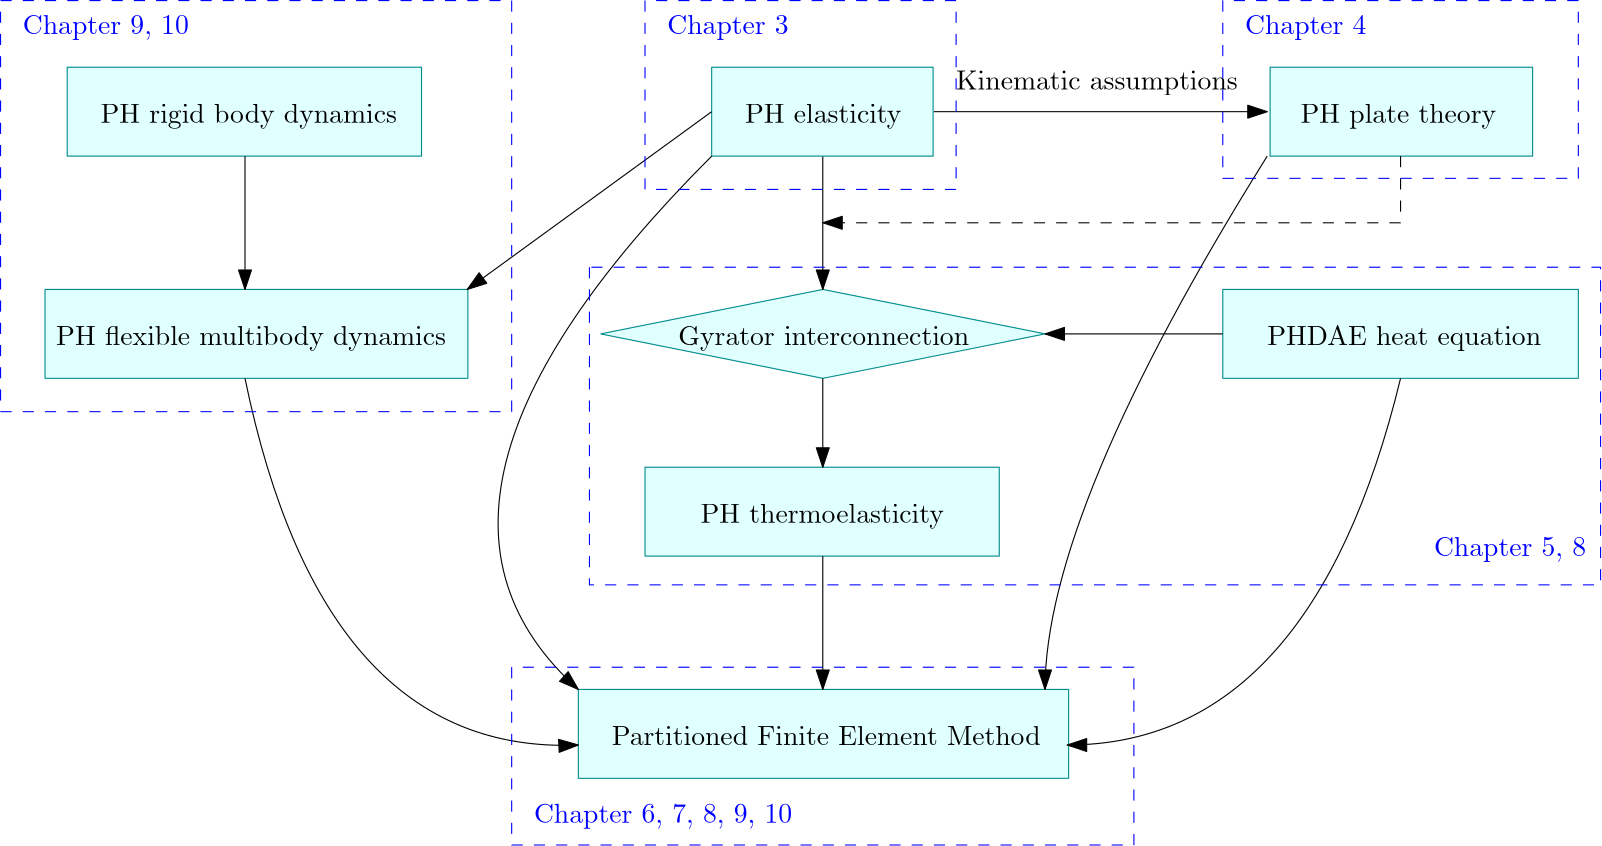 <?xml version="1.0"?>
<!DOCTYPE ipe SYSTEM "ipe.dtd">
<ipe version="70206" creator="Ipe 7.2.9">
<info created="D:20200724180315" modified="D:20200727155535"/>
<ipestyle name="basic">
<symbol name="arrow/arc(spx)">
<path stroke="sym-stroke" fill="sym-stroke" pen="sym-pen">
0 0 m
-1 0.333 l
-1 -0.333 l
h
</path>
</symbol>
<symbol name="arrow/farc(spx)">
<path stroke="sym-stroke" fill="white" pen="sym-pen">
0 0 m
-1 0.333 l
-1 -0.333 l
h
</path>
</symbol>
<symbol name="arrow/ptarc(spx)">
<path stroke="sym-stroke" fill="sym-stroke" pen="sym-pen">
0 0 m
-1 0.333 l
-0.8 0 l
-1 -0.333 l
h
</path>
</symbol>
<symbol name="arrow/fptarc(spx)">
<path stroke="sym-stroke" fill="white" pen="sym-pen">
0 0 m
-1 0.333 l
-0.8 0 l
-1 -0.333 l
h
</path>
</symbol>
<symbol name="mark/circle(sx)" transformations="translations">
<path fill="sym-stroke">
0.6 0 0 0.6 0 0 e
0.4 0 0 0.4 0 0 e
</path>
</symbol>
<symbol name="mark/disk(sx)" transformations="translations">
<path fill="sym-stroke">
0.6 0 0 0.6 0 0 e
</path>
</symbol>
<symbol name="mark/fdisk(sfx)" transformations="translations">
<group>
<path fill="sym-fill">
0.5 0 0 0.5 0 0 e
</path>
<path fill="sym-stroke" fillrule="eofill">
0.6 0 0 0.6 0 0 e
0.4 0 0 0.4 0 0 e
</path>
</group>
</symbol>
<symbol name="mark/box(sx)" transformations="translations">
<path fill="sym-stroke" fillrule="eofill">
-0.6 -0.6 m
0.6 -0.6 l
0.6 0.6 l
-0.6 0.6 l
h
-0.4 -0.4 m
0.4 -0.4 l
0.4 0.4 l
-0.4 0.4 l
h
</path>
</symbol>
<symbol name="mark/square(sx)" transformations="translations">
<path fill="sym-stroke">
-0.6 -0.6 m
0.6 -0.6 l
0.6 0.6 l
-0.6 0.6 l
h
</path>
</symbol>
<symbol name="mark/fsquare(sfx)" transformations="translations">
<group>
<path fill="sym-fill">
-0.5 -0.5 m
0.5 -0.5 l
0.5 0.5 l
-0.5 0.5 l
h
</path>
<path fill="sym-stroke" fillrule="eofill">
-0.6 -0.6 m
0.6 -0.6 l
0.6 0.6 l
-0.6 0.6 l
h
-0.4 -0.4 m
0.4 -0.4 l
0.4 0.4 l
-0.4 0.4 l
h
</path>
</group>
</symbol>
<symbol name="mark/cross(sx)" transformations="translations">
<group>
<path fill="sym-stroke">
-0.43 -0.57 m
0.57 0.43 l
0.43 0.57 l
-0.57 -0.43 l
h
</path>
<path fill="sym-stroke">
-0.43 0.57 m
0.57 -0.43 l
0.43 -0.57 l
-0.57 0.43 l
h
</path>
</group>
</symbol>
<symbol name="arrow/fnormal(spx)">
<path stroke="sym-stroke" fill="white" pen="sym-pen">
0 0 m
-1 0.333 l
-1 -0.333 l
h
</path>
</symbol>
<symbol name="arrow/pointed(spx)">
<path stroke="sym-stroke" fill="sym-stroke" pen="sym-pen">
0 0 m
-1 0.333 l
-0.8 0 l
-1 -0.333 l
h
</path>
</symbol>
<symbol name="arrow/fpointed(spx)">
<path stroke="sym-stroke" fill="white" pen="sym-pen">
0 0 m
-1 0.333 l
-0.8 0 l
-1 -0.333 l
h
</path>
</symbol>
<symbol name="arrow/linear(spx)">
<path stroke="sym-stroke" pen="sym-pen">
-1 0.333 m
0 0 l
-1 -0.333 l
</path>
</symbol>
<symbol name="arrow/fdouble(spx)">
<path stroke="sym-stroke" fill="white" pen="sym-pen">
0 0 m
-1 0.333 l
-1 -0.333 l
h
-1 0 m
-2 0.333 l
-2 -0.333 l
h
</path>
</symbol>
<symbol name="arrow/double(spx)">
<path stroke="sym-stroke" fill="sym-stroke" pen="sym-pen">
0 0 m
-1 0.333 l
-1 -0.333 l
h
-1 0 m
-2 0.333 l
-2 -0.333 l
h
</path>
</symbol>
<pen name="heavier" value="0.8"/>
<pen name="fat" value="1.2"/>
<pen name="ultrafat" value="2"/>
<symbolsize name="large" value="5"/>
<symbolsize name="small" value="2"/>
<symbolsize name="tiny" value="1.1"/>
<arrowsize name="large" value="10"/>
<arrowsize name="small" value="5"/>
<arrowsize name="tiny" value="3"/>
<color name="red" value="1 0 0"/>
<color name="green" value="0 1 0"/>
<color name="blue" value="0 0 1"/>
<color name="yellow" value="1 1 0"/>
<color name="orange" value="1 0.647 0"/>
<color name="gold" value="1 0.843 0"/>
<color name="purple" value="0.627 0.125 0.941"/>
<color name="gray" value="0.745"/>
<color name="brown" value="0.647 0.165 0.165"/>
<color name="navy" value="0 0 0.502"/>
<color name="pink" value="1 0.753 0.796"/>
<color name="seagreen" value="0.18 0.545 0.341"/>
<color name="turquoise" value="0.251 0.878 0.816"/>
<color name="violet" value="0.933 0.51 0.933"/>
<color name="darkblue" value="0 0 0.545"/>
<color name="darkcyan" value="0 0.545 0.545"/>
<color name="darkgray" value="0.663"/>
<color name="darkgreen" value="0 0.392 0"/>
<color name="darkmagenta" value="0.545 0 0.545"/>
<color name="darkorange" value="1 0.549 0"/>
<color name="darkred" value="0.545 0 0"/>
<color name="lightblue" value="0.678 0.847 0.902"/>
<color name="lightcyan" value="0.878 1 1"/>
<color name="lightgray" value="0.827"/>
<color name="lightgreen" value="0.565 0.933 0.565"/>
<color name="lightyellow" value="1 1 0.878"/>
<dashstyle name="dashed" value="[4] 0"/>
<dashstyle name="dotted" value="[1 3] 0"/>
<dashstyle name="dash dotted" value="[4 2 1 2] 0"/>
<dashstyle name="dash dot dotted" value="[4 2 1 2 1 2] 0"/>
<textsize name="large" value="\large"/>
<textsize name="Large" value="\Large"/>
<textsize name="LARGE" value="\LARGE"/>
<textsize name="huge" value="\huge"/>
<textsize name="Huge" value="\Huge"/>
<textsize name="small" value="\small"/>
<textsize name="footnote" value="\footnotesize"/>
<textsize name="tiny" value="\tiny"/>
<textstyle name="center" begin="\begin{center}" end="\end{center}"/>
<textstyle name="itemize" begin="\begin{itemize}" end="\end{itemize}"/>
<textstyle name="item" begin="\begin{itemize}\item{}" end="\end{itemize}"/>
<gridsize name="4 pts" value="4"/>
<gridsize name="8 pts (~3 mm)" value="8"/>
<gridsize name="16 pts (~6 mm)" value="16"/>
<gridsize name="32 pts (~12 mm)" value="32"/>
<gridsize name="10 pts (~3.5 mm)" value="10"/>
<gridsize name="20 pts (~7 mm)" value="20"/>
<gridsize name="14 pts (~5 mm)" value="14"/>
<gridsize name="28 pts (~10 mm)" value="28"/>
<gridsize name="56 pts (~20 mm)" value="56"/>
<anglesize name="90 deg" value="90"/>
<anglesize name="60 deg" value="60"/>
<anglesize name="45 deg" value="45"/>
<anglesize name="30 deg" value="30"/>
<anglesize name="22.5 deg" value="22.5"/>
<opacity name="10%" value="0.1"/>
<opacity name="30%" value="0.3"/>
<opacity name="50%" value="0.5"/>
<opacity name="75%" value="0.75"/>
<tiling name="falling" angle="-60" step="4" width="1"/>
<tiling name="rising" angle="30" step="4" width="1"/>
</ipestyle>
<page>
<layer name="alpha"/>
<view layers="alpha" active="alpha"/>
<path layer="alpha" matrix="0.996429 0 0 0.666667 -175.257 266.667" stroke="darkcyan" fill="lightcyan">
208 800 m
208 752 l
336 752 l
336 800 l
h
</path>
<path matrix="0.738335 0 0 0.666667 311.462 266.667" stroke="darkcyan" fill="lightcyan">
208 800 m
208 752 l
336 752 l
336 800 l
h
</path>
<path matrix="1 0 0 1 16 0" stroke="darkcyan" fill="lightcyan">
432 720 m
432 688 l
560 688 l
560 720 l
h
</path>
<path matrix="0.996429 0 0 0.666667 32.7429 122.667" stroke="darkcyan" fill="lightcyan">
208 800 m
208 752 l
336 752 l
336 800 l
h
</path>
<text matrix="1 0 0 1 12 -72" transformations="translations" pos="248 708" stroke="black" type="label" width="87.671" height="6.926" depth="1.93" valign="baseline">PH thermoelasticity</text>
<text matrix="1 0 0 1 -32 -4" transformations="translations" pos="496 704" stroke="black" type="label" width="98.658" height="6.926" depth="1.93" valign="baseline">PHDAE heat equation</text>
<text matrix="1 0 0 1 -8 -12" transformations="translations" pos="360 804" stroke="black" type="label" width="101.453" height="6.815" depth="1.93" valign="baseline">Kinematic assumptions</text>
<path matrix="1.37893 0 0 0.666667 -70.8172 42.667" stroke="darkcyan" fill="lightcyan">
208 800 m
208 752 l
336 752 l
336 800 l
h
</path>
<text matrix="1 0 0 1 16 -32" transformations="translations" pos="212 588" stroke="black" type="label" width="154.587" height="6.918" depth="0" valign="baseline">Partitioned Finite Element Method</text>
<path matrix="1 0 0 1 48 0" stroke="darkcyan" fill="lightcyan">
176 704 m
256 720 l
336 704 l
256 688 l
176 704 l
</path>
<path matrix="1 0 0 1 48 0" stroke="black" arrow="normal/normal">
256 768 m
256 720 l
</path>
<path matrix="1 0 0 1 48 0" stroke="black" arrow="normal/normal">
256 688 m
256 656 l
</path>
<text matrix="1 0 0 1 -4 -8" transformations="translations" pos="48 788" stroke="black" type="label" width="106.767" height="6.926" depth="1.93" valign="baseline">PH rigid body dynamics</text>
<path matrix="0.622767 0 0 0.666667 134.465 266.667" stroke="darkcyan" fill="lightcyan">
208 800 m
208 752 l
336 752 l
336 800 l
h
</path>
<path matrix="1.18929 0 0 0.666667 -223.371 186.667" stroke="darkcyan" fill="lightcyan">
208 800 m
208 752 l
336 752 l
336 800 l
h
</path>
<text matrix="1 0 0 1 -28 -8" transformations="translations" pos="56 708" stroke="black" type="label" width="140.501" height="6.926" depth="1.93" valign="baseline">PH flexible multibody dynamics</text>
<path matrix="1 0 0 1 16 0" stroke="black" arrow="normal/normal">
80 768 m
80 720 l
</path>
<path matrix="1 0 0 1 16 0" stroke="black" arrow="normal/normal">
328 784 m
448 784 l
</path>
<path matrix="1 0 0 1 16 0" stroke="black" dash="dashed" arrow="normal/normal">
496 768 m
496 744 l
288 744 l
</path>
<path matrix="1 0 0 1 16 0" stroke="black" arrow="normal/normal">
248 784 m
160 720 l
</path>
<path matrix="1 0 0 1 16 0" stroke="black" arrow="normal/normal">
248 768 m
124 644
200 576 c
</path>
<path matrix="1 0 0 1 16 0" stroke="black" arrow="normal/normal">
80 688 m
108 552
200 556 c
</path>
<path matrix="1 0 0 1 16 0" stroke="black" arrow="normal/normal">
448 768 m
368 640
368 576 c
</path>
<path matrix="1 0 0 1 16 0" stroke="black" arrow="normal/normal">
496 688 m
464 556
376 556 c
</path>
<path matrix="1 0 0 1 16 0" stroke="black" arrow="normal/normal">
288 624 m
288 576 l
</path>
<path matrix="1 0 0 1 16 0" stroke="black" arrow="normal/normal">
432 704 m
368 704 l
</path>
<text matrix="1 0 0 1 56 0" transformations="translations" pos="220 780" stroke="black" type="label" width="56.372" height="6.926" depth="1.93" valign="baseline">PH elasticity</text>
<text matrix="1 0 0 1 -52 40" transformations="translations" pos="304 660" stroke="black" type="label" width="104.76" height="6.815" depth="1.93" valign="baseline">Gyrator interconnection</text>
<text matrix="1 0 0 1 4 4" transformations="translations" pos="472 776" stroke="black" type="label" width="70.458" height="6.926" depth="1.93" valign="baseline">PH plate theory</text>
<path matrix="1 0 0 2.64286 4 -1110.57" stroke="blue" dash="dashed">
188 676 m
188 732 l
4 732 l
4 676 l
h
</path>
<text matrix="1 0 0 1 -20 72" transformations="translations" pos="36 740" stroke="blue" type="label" width="59.804" height="6.926" depth="1.93" valign="baseline">Chapter 9, 10</text>
<path stroke="blue" dash="dashed">
240 824 m
240 756 l
352 756 l
352 824 l
h
</path>
<text matrix="1 0 0 1 -4 -4" transformations="translations" pos="252 816" stroke="blue" type="label" width="43.753" height="6.926" depth="1.93" valign="baseline">Chapter 3</text>
<path stroke="blue" dash="dashed">
576 760 m
576 824 l
448 824 l
448 760 l
h
</path>
<text transformations="translations" pos="456 812" stroke="blue" type="label" width="43.753" height="6.926" depth="1.93" valign="baseline">Chapter 4</text>
<path matrix="2.52778 0 0 1.58824 -892.222 -428.235" stroke="blue" dash="dashed">
440 728 m
440 656 l
584 656 l
584 728 l
h
</path>
<text matrix="1 0 0 1 72 -44" transformations="translations" pos="452 668" stroke="blue" type="label" width="54.822" height="6.926" depth="1.93" valign="baseline">Chapter 5, 8</text>
<path stroke="blue" dash="dashed">
192 584 m
192 520 l
416 520 l
416 584 l
h
</path>
<text matrix="1 0 0 1 -12 -4" transformations="translations" pos="212 532" stroke="blue" type="label" width="93.012" height="6.926" depth="1.93" valign="baseline">Chapter 6, 7, 8, 9, 10</text>
</page>
</ipe>
